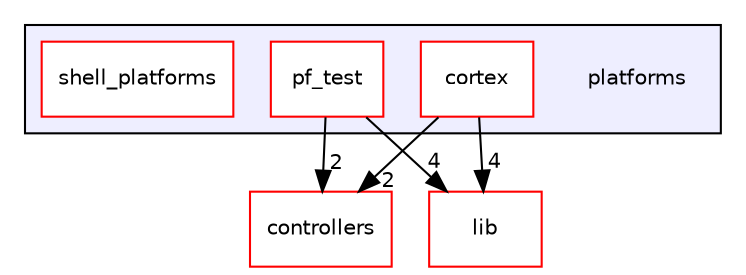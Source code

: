 digraph "platforms" {
  bgcolor=transparent;
  compound=true
  node [ fontsize="10", fontname="Helvetica"];
  edge [ labelfontsize="10", labelfontname="Helvetica"];
  subgraph clusterdir_c2729ddf18bab012de856b523eb05d8f {
    graph [ bgcolor="#eeeeff", pencolor="black", label="" URL="dir_c2729ddf18bab012de856b523eb05d8f.html"];
    dir_c2729ddf18bab012de856b523eb05d8f [shape=plaintext label="platforms"];
    dir_3cda210e83d2afe3dd01b5c642fd32d1 [shape=box label="cortex" color="red" fillcolor="white" style="filled" URL="dir_3cda210e83d2afe3dd01b5c642fd32d1.html"];
    dir_7ac871c3d9a93e9a8ea946ea04610640 [shape=box label="pf_test" color="red" fillcolor="white" style="filled" URL="dir_7ac871c3d9a93e9a8ea946ea04610640.html"];
    dir_ef94cc1b5d027d56e738a111e531de83 [shape=box label="shell_platforms" color="red" fillcolor="white" style="filled" URL="dir_ef94cc1b5d027d56e738a111e531de83.html"];
  }
  dir_87b6ed4386158a4d6cd0ecd5fb5bd5c2 [shape=box label="controllers" color="red" URL="dir_87b6ed4386158a4d6cd0ecd5fb5bd5c2.html"];
  dir_97aefd0d527b934f1d99a682da8fe6a9 [shape=box label="lib" color="red" URL="dir_97aefd0d527b934f1d99a682da8fe6a9.html"];
  dir_3cda210e83d2afe3dd01b5c642fd32d1->dir_87b6ed4386158a4d6cd0ecd5fb5bd5c2 [headlabel="2", labeldistance=1.5 headhref="dir_000046_000000.html"];
  dir_3cda210e83d2afe3dd01b5c642fd32d1->dir_97aefd0d527b934f1d99a682da8fe6a9 [headlabel="4", labeldistance=1.5 headhref="dir_000046_000004.html"];
  dir_7ac871c3d9a93e9a8ea946ea04610640->dir_87b6ed4386158a4d6cd0ecd5fb5bd5c2 [headlabel="2", labeldistance=1.5 headhref="dir_000048_000000.html"];
  dir_7ac871c3d9a93e9a8ea946ea04610640->dir_97aefd0d527b934f1d99a682da8fe6a9 [headlabel="4", labeldistance=1.5 headhref="dir_000048_000004.html"];
}
